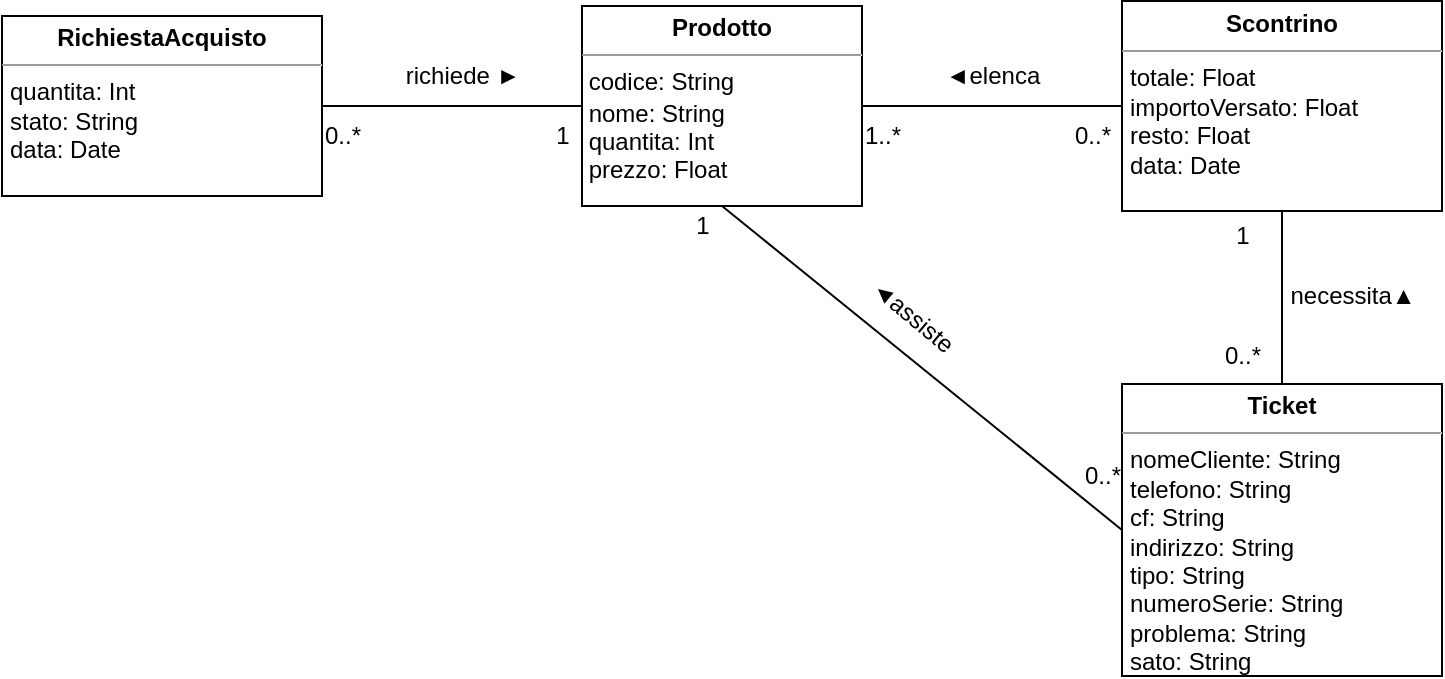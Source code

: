 <mxfile version="13.10.4" type="device"><diagram id="cYoUHROmjjAC7cvTl_PV" name="Page-1"><mxGraphModel dx="1422" dy="762" grid="1" gridSize="10" guides="1" tooltips="1" connect="1" arrows="1" fold="1" page="1" pageScale="1" pageWidth="1169" pageHeight="827" math="0" shadow="0"><root><mxCell id="0"/><mxCell id="1" parent="0"/><mxCell id="BzHUVt97pY8xe2s93rAY-1" value="&lt;p style=&quot;margin: 0px ; margin-top: 4px ; text-align: center&quot;&gt;&lt;b&gt;RichiestaAcquisto&lt;/b&gt;&lt;/p&gt;&lt;hr size=&quot;1&quot;&gt;&lt;p style=&quot;margin: 0px ; margin-left: 4px&quot;&gt;quantita: Int&lt;/p&gt;&lt;p style=&quot;margin: 0px ; margin-left: 4px&quot;&gt;stato: String&amp;nbsp;&lt;/p&gt;&lt;p style=&quot;margin: 0px ; margin-left: 4px&quot;&gt;data: Date&lt;/p&gt;" style="verticalAlign=top;align=left;overflow=fill;fontSize=12;fontFamily=Helvetica;html=1;" parent="1" vertex="1"><mxGeometry x="80" y="230" width="160" height="90" as="geometry"/></mxCell><mxCell id="BzHUVt97pY8xe2s93rAY-2" value="&lt;p style=&quot;margin: 0px ; margin-top: 4px ; text-align: center&quot;&gt;&lt;b&gt;Prodotto&lt;/b&gt;&lt;/p&gt;&lt;hr size=&quot;1&quot;&gt;&lt;div style=&quot;height: 2px&quot;&gt;&amp;nbsp;codice: String&lt;/div&gt;&lt;div style=&quot;height: 2px&quot;&gt;&lt;br&gt;&lt;/div&gt;&lt;div style=&quot;height: 2px&quot;&gt;&lt;br&gt;&lt;/div&gt;&lt;div style=&quot;height: 2px&quot;&gt;&lt;br&gt;&lt;/div&gt;&lt;div style=&quot;height: 2px&quot;&gt;&lt;br&gt;&lt;/div&gt;&lt;div style=&quot;height: 2px&quot;&gt;&lt;br&gt;&lt;/div&gt;&lt;div style=&quot;height: 2px&quot;&gt;&lt;br&gt;&lt;/div&gt;&lt;div style=&quot;height: 2px&quot;&gt;&lt;br&gt;&lt;/div&gt;&lt;div style=&quot;height: 2px&quot;&gt;&amp;nbsp;nome: String&lt;/div&gt;&lt;div style=&quot;height: 2px&quot;&gt;&lt;br&gt;&lt;/div&gt;&lt;div style=&quot;height: 2px&quot;&gt;&lt;br&gt;&lt;/div&gt;&lt;div style=&quot;height: 2px&quot;&gt;&lt;br&gt;&lt;/div&gt;&lt;div style=&quot;height: 2px&quot;&gt;&lt;br&gt;&lt;/div&gt;&lt;div style=&quot;height: 2px&quot;&gt;&lt;br&gt;&lt;/div&gt;&lt;div style=&quot;height: 2px&quot;&gt;&lt;br&gt;&lt;/div&gt;&lt;div style=&quot;height: 2px&quot;&gt;&amp;nbsp;quantita: Int&lt;/div&gt;&lt;div style=&quot;height: 2px&quot;&gt;&lt;br&gt;&lt;/div&gt;&lt;div style=&quot;height: 2px&quot;&gt;&lt;br&gt;&lt;/div&gt;&lt;div style=&quot;height: 2px&quot;&gt;&lt;br&gt;&lt;/div&gt;&lt;div style=&quot;height: 2px&quot;&gt;&lt;br&gt;&lt;/div&gt;&lt;div style=&quot;height: 2px&quot;&gt;&lt;br&gt;&lt;/div&gt;&lt;div style=&quot;height: 2px&quot;&gt;&lt;br&gt;&lt;/div&gt;&lt;div style=&quot;height: 2px&quot;&gt;&lt;span&gt;&amp;nbsp;prezzo: Float&lt;/span&gt;&lt;br&gt;&lt;/div&gt;" style="verticalAlign=top;align=left;overflow=fill;fontSize=12;fontFamily=Helvetica;html=1;" parent="1" vertex="1"><mxGeometry x="370" y="225" width="140" height="100" as="geometry"/></mxCell><mxCell id="BzHUVt97pY8xe2s93rAY-3" value="&lt;p style=&quot;margin: 0px ; margin-top: 4px ; text-align: center&quot;&gt;&lt;b&gt;Scontrino&lt;/b&gt;&lt;/p&gt;&lt;hr size=&quot;1&quot;&gt;&lt;p style=&quot;margin: 0px ; margin-left: 4px&quot;&gt;totale: Float&lt;/p&gt;&lt;p style=&quot;margin: 0px ; margin-left: 4px&quot;&gt;importoVersato: Float&lt;/p&gt;&lt;p style=&quot;margin: 0px ; margin-left: 4px&quot;&gt;resto: Float&lt;/p&gt;&lt;p style=&quot;margin: 0px ; margin-left: 4px&quot;&gt;data: Date&lt;/p&gt;&lt;p style=&quot;margin: 0px ; margin-left: 4px&quot;&gt;&lt;br&gt;&lt;/p&gt;" style="verticalAlign=top;align=left;overflow=fill;fontSize=12;fontFamily=Helvetica;html=1;" parent="1" vertex="1"><mxGeometry x="640" y="222.5" width="160" height="105" as="geometry"/></mxCell><mxCell id="BzHUVt97pY8xe2s93rAY-4" value="&lt;p style=&quot;margin: 0px ; margin-top: 4px ; text-align: center&quot;&gt;&lt;b&gt;Ticket&lt;/b&gt;&lt;/p&gt;&lt;hr size=&quot;1&quot;&gt;&lt;p style=&quot;margin: 0px ; margin-left: 4px&quot;&gt;nomeCliente: String&lt;/p&gt;&lt;p style=&quot;margin: 0px ; margin-left: 4px&quot;&gt;telefono: String&lt;/p&gt;&lt;p style=&quot;margin: 0px ; margin-left: 4px&quot;&gt;cf: String&lt;/p&gt;&lt;p style=&quot;margin: 0px ; margin-left: 4px&quot;&gt;indirizzo: String&lt;/p&gt;&lt;p style=&quot;margin: 0px ; margin-left: 4px&quot;&gt;tipo: String&lt;/p&gt;&lt;p style=&quot;margin: 0px ; margin-left: 4px&quot;&gt;numeroSerie: String&lt;/p&gt;&lt;p style=&quot;margin: 0px ; margin-left: 4px&quot;&gt;problema: String&lt;/p&gt;&lt;p style=&quot;margin: 0px ; margin-left: 4px&quot;&gt;sato: String&lt;/p&gt;&lt;p style=&quot;margin: 0px ; margin-left: 4px&quot;&gt;&lt;br&gt;&lt;/p&gt;&lt;p style=&quot;margin: 0px ; margin-left: 4px&quot;&gt;&lt;br&gt;&lt;/p&gt;" style="verticalAlign=top;align=left;overflow=fill;fontSize=12;fontFamily=Helvetica;html=1;" parent="1" vertex="1"><mxGeometry x="640" y="414" width="160" height="146" as="geometry"/></mxCell><mxCell id="BzHUVt97pY8xe2s93rAY-5" value="" style="endArrow=none;html=1;exitX=1;exitY=0.5;exitDx=0;exitDy=0;entryX=0;entryY=0.5;entryDx=0;entryDy=0;" parent="1" source="BzHUVt97pY8xe2s93rAY-1" target="BzHUVt97pY8xe2s93rAY-2" edge="1"><mxGeometry width="50" height="50" relative="1" as="geometry"><mxPoint x="500" y="350" as="sourcePoint"/><mxPoint x="550" y="300" as="targetPoint"/></mxGeometry></mxCell><mxCell id="BzHUVt97pY8xe2s93rAY-6" value="" style="endArrow=none;html=1;entryX=0;entryY=0.5;entryDx=0;entryDy=0;exitX=1;exitY=0.5;exitDx=0;exitDy=0;" parent="1" source="BzHUVt97pY8xe2s93rAY-2" target="BzHUVt97pY8xe2s93rAY-3" edge="1"><mxGeometry width="50" height="50" relative="1" as="geometry"><mxPoint x="500" y="350" as="sourcePoint"/><mxPoint x="550" y="300" as="targetPoint"/></mxGeometry></mxCell><mxCell id="BzHUVt97pY8xe2s93rAY-7" value="" style="endArrow=none;html=1;exitX=0.5;exitY=0;exitDx=0;exitDy=0;entryX=0.5;entryY=1;entryDx=0;entryDy=0;" parent="1" source="BzHUVt97pY8xe2s93rAY-4" target="BzHUVt97pY8xe2s93rAY-3" edge="1"><mxGeometry width="50" height="50" relative="1" as="geometry"><mxPoint x="500" y="350" as="sourcePoint"/><mxPoint x="550" y="300" as="targetPoint"/></mxGeometry></mxCell><mxCell id="BzHUVt97pY8xe2s93rAY-8" value="" style="endArrow=none;html=1;entryX=0;entryY=0.5;entryDx=0;entryDy=0;exitX=0.5;exitY=1;exitDx=0;exitDy=0;" parent="1" source="BzHUVt97pY8xe2s93rAY-2" target="BzHUVt97pY8xe2s93rAY-4" edge="1"><mxGeometry width="50" height="50" relative="1" as="geometry"><mxPoint x="500" y="350" as="sourcePoint"/><mxPoint x="550" y="300" as="targetPoint"/></mxGeometry></mxCell><mxCell id="BzHUVt97pY8xe2s93rAY-9" value="0..*" style="text;html=1;align=center;verticalAlign=middle;resizable=0;points=[];autosize=1;" parent="1" vertex="1"><mxGeometry x="235" y="280" width="30" height="20" as="geometry"/></mxCell><mxCell id="BzHUVt97pY8xe2s93rAY-10" value="1" style="text;html=1;align=center;verticalAlign=middle;resizable=0;points=[];autosize=1;" parent="1" vertex="1"><mxGeometry x="350" y="280" width="20" height="20" as="geometry"/></mxCell><mxCell id="BzHUVt97pY8xe2s93rAY-11" value="1..*" style="text;html=1;align=center;verticalAlign=middle;resizable=0;points=[];autosize=1;" parent="1" vertex="1"><mxGeometry x="505" y="280" width="30" height="20" as="geometry"/></mxCell><mxCell id="BzHUVt97pY8xe2s93rAY-12" value="0..*" style="text;html=1;align=center;verticalAlign=middle;resizable=0;points=[];autosize=1;" parent="1" vertex="1"><mxGeometry x="610" y="280" width="30" height="20" as="geometry"/></mxCell><mxCell id="BzHUVt97pY8xe2s93rAY-13" value="1" style="text;html=1;align=center;verticalAlign=middle;resizable=0;points=[];autosize=1;" parent="1" vertex="1"><mxGeometry x="690" y="330" width="20" height="20" as="geometry"/></mxCell><mxCell id="BzHUVt97pY8xe2s93rAY-14" value="0..*" style="text;html=1;align=center;verticalAlign=middle;resizable=0;points=[];autosize=1;" parent="1" vertex="1"><mxGeometry x="685" y="390" width="30" height="20" as="geometry"/></mxCell><mxCell id="BzHUVt97pY8xe2s93rAY-15" value="0..*" style="text;html=1;align=center;verticalAlign=middle;resizable=0;points=[];autosize=1;" parent="1" vertex="1"><mxGeometry x="615" y="450" width="30" height="20" as="geometry"/></mxCell><mxCell id="BzHUVt97pY8xe2s93rAY-16" value="1" style="text;html=1;align=center;verticalAlign=middle;resizable=0;points=[];autosize=1;" parent="1" vertex="1"><mxGeometry x="420" y="325" width="20" height="20" as="geometry"/></mxCell><mxCell id="BzHUVt97pY8xe2s93rAY-17" value="richiede ►" style="text;html=1;align=center;verticalAlign=middle;resizable=0;points=[];autosize=1;" parent="1" vertex="1"><mxGeometry x="275" y="250" width="70" height="20" as="geometry"/></mxCell><mxCell id="BzHUVt97pY8xe2s93rAY-22" value="◄assiste" style="text;html=1;align=center;verticalAlign=middle;resizable=0;points=[];autosize=1;rotation=40;" parent="1" vertex="1"><mxGeometry x="500" y="370" width="70" height="20" as="geometry"/></mxCell><mxCell id="BzHUVt97pY8xe2s93rAY-23" value="necessita▲" style="text;html=1;align=center;verticalAlign=middle;resizable=0;points=[];autosize=1;rotation=0;" parent="1" vertex="1"><mxGeometry x="715" y="360" width="80" height="20" as="geometry"/></mxCell><mxCell id="BzHUVt97pY8xe2s93rAY-24" value="◄elenca" style="text;html=1;align=center;verticalAlign=middle;resizable=0;points=[];autosize=1;" parent="1" vertex="1"><mxGeometry x="545" y="250" width="60" height="20" as="geometry"/></mxCell></root></mxGraphModel></diagram></mxfile>